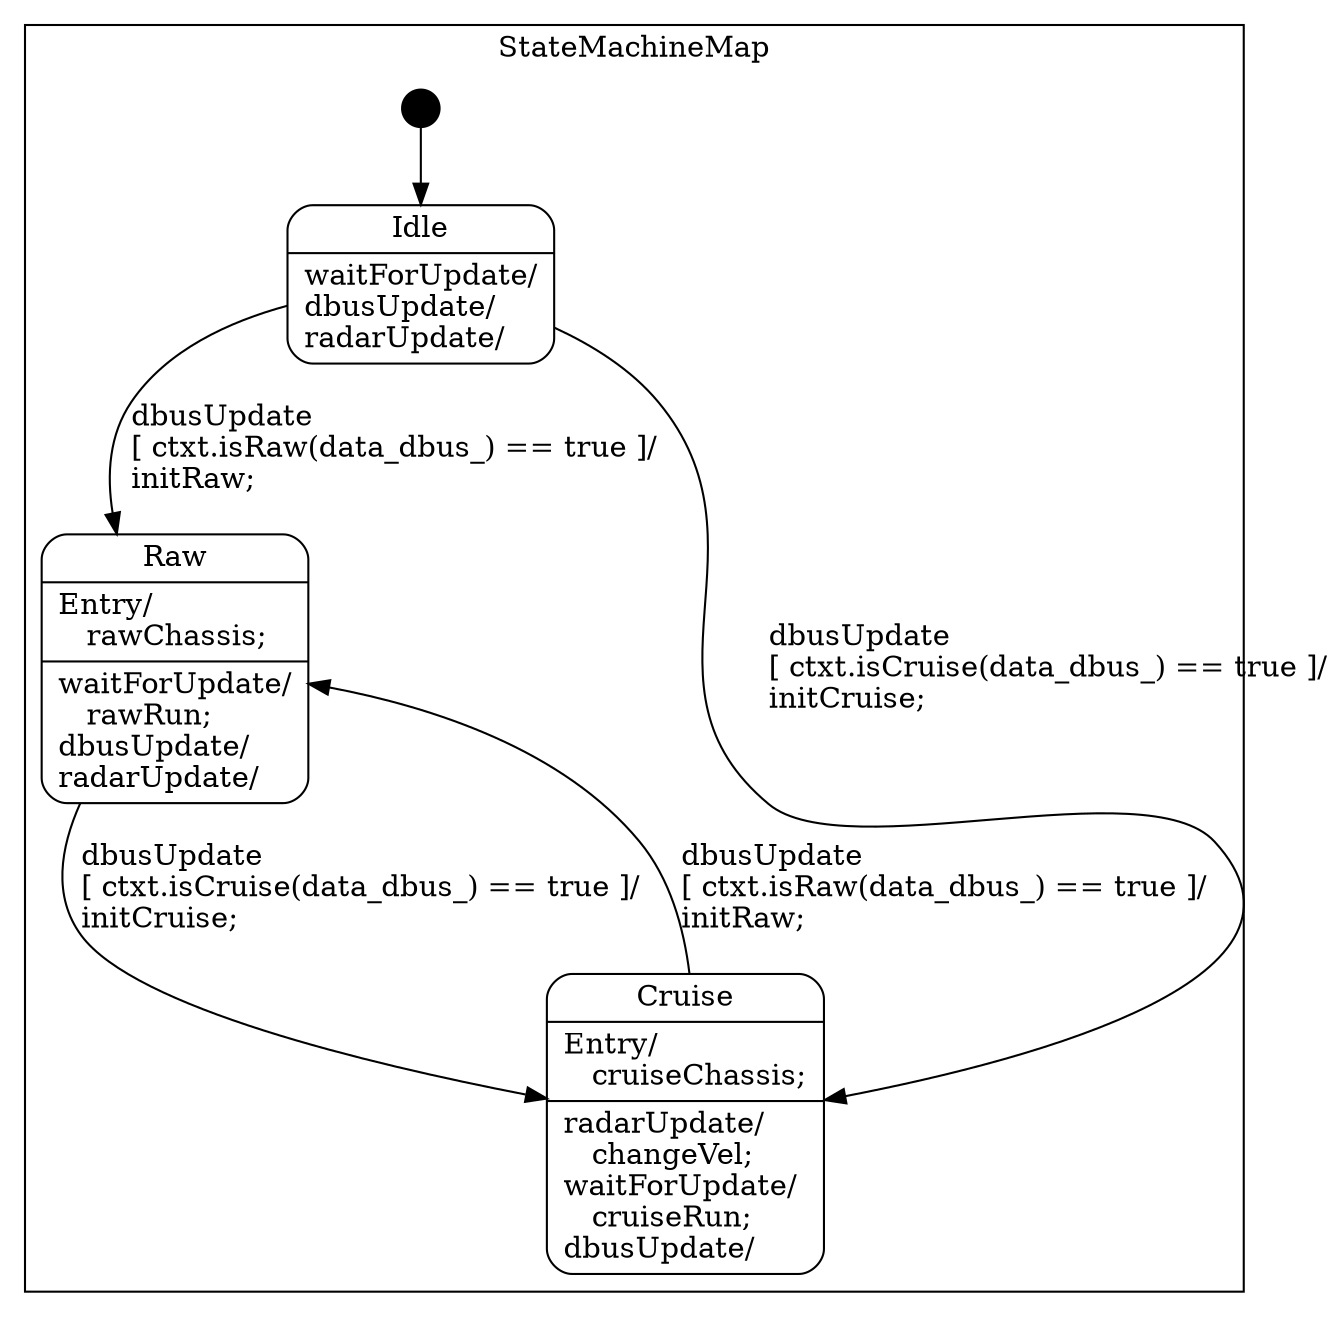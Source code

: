 digraph StateMachine {

    node
        [shape=Mrecord width=1.5];

    subgraph cluster_StateMachineMap {

        label="StateMachineMap";

        //
        // States (Nodes)
        //

        "StateMachineMap::Idle"
            [label="{Idle|waitForUpdate/\ldbusUpdate/\lradarUpdate/\l}"];

        "StateMachineMap::Raw"
            [label="{Raw|Entry/\l&nbsp;&nbsp;&nbsp;rawChassis;\l|waitForUpdate/\l&nbsp;&nbsp;&nbsp;rawRun;\ldbusUpdate/\lradarUpdate/\l}"];

        "StateMachineMap::Cruise"
            [label="{Cruise|Entry/\l&nbsp;&nbsp;&nbsp;cruiseChassis;\l|radarUpdate/\l&nbsp;&nbsp;&nbsp;changeVel;\lwaitForUpdate/\l&nbsp;&nbsp;&nbsp;cruiseRun;\ldbusUpdate/\l}"];

        "%start"
            [label="" shape=circle style=filled fillcolor=black width=0.25];

        //
        // Transitions (Edges)
        //

        "StateMachineMap::Idle" -> "StateMachineMap::Cruise"
            [label="dbusUpdate\l\[ ctxt.isCruise(data_dbus_) == true \]/\linitCruise;\l"];

        "StateMachineMap::Idle" -> "StateMachineMap::Raw"
            [label="dbusUpdate\l\[ ctxt.isRaw(data_dbus_) == true \]/\linitRaw;\l"];

        "StateMachineMap::Raw" -> "StateMachineMap::Cruise"
            [label="dbusUpdate\l\[ ctxt.isCruise(data_dbus_) == true \]/\linitCruise;\l"];

        "StateMachineMap::Cruise" -> "StateMachineMap::Raw"
            [label="dbusUpdate\l\[ ctxt.isRaw(data_dbus_) == true \]/\linitRaw;\l"];

        "%start" -> "StateMachineMap::Idle"
    }

}
